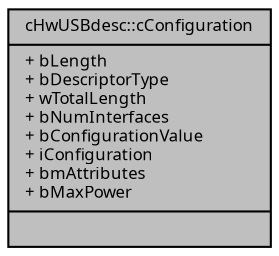 digraph "cHwUSBdesc::cConfiguration"
{
  edge [fontname="Sans",fontsize="8",labelfontname="Sans",labelfontsize="8"];
  node [fontname="Sans",fontsize="8",shape=record];
  Node1 [label="{cHwUSBdesc::cConfiguration\n|+ bLength\l+ bDescriptorType\l+ wTotalLength\l+ bNumInterfaces\l+ bConfigurationValue\l+ iConfiguration\l+ bmAttributes\l+ bMaxPower\l|}",height=0.2,width=0.4,color="black", fillcolor="grey75", style="filled", fontcolor="black"];
}
